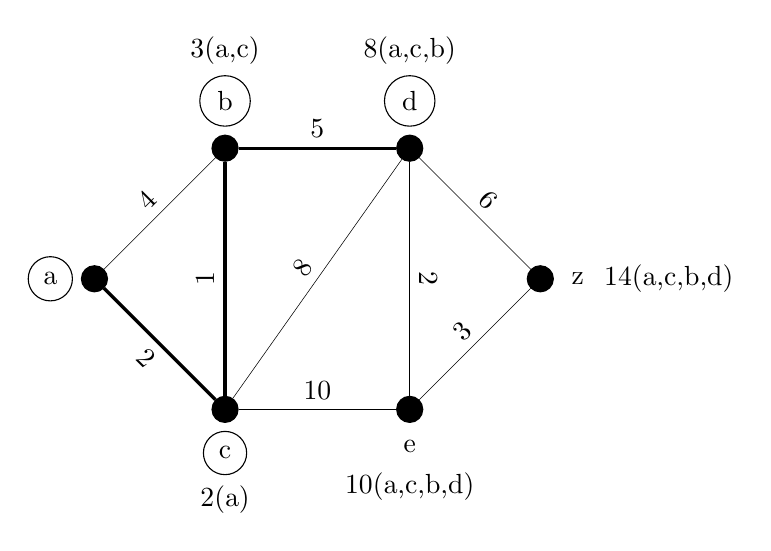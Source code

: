 \begin{tikzpicture}
    [n/.style={circle,draw},node distance=2cm,
    dot/.style={circle,draw,fill=black,minimum size=1pt}]
    \node[dot] (a){};
    \node[n,node distance=1mm] (texta)[left=of a]{a};
    % \node[node distance=.1mm] (textaa)[left=of texta]{0};
    \node[dot](b)[above right=of a]{};
    \node[n,node distance=1mm] (textb)[above=of b]{b};
    \node[node distance=.1mm] (textbb)[above=of textb]{3(a,c)};
    \node[dot](c)[below right=of a]{};
    \node[n,node distance=1mm] (textc)[below=of c]{c};
    \node[node distance=.1mm] (textcc)[below=of textc]{2(a)};
    \node[dot](d)[right=of b]{};
    \node[n,node distance=1mm] (textd)[above=of d]{d};
    \node[node distance=.1mm] (textdd)[above=of textd]{8(a,c,b)};
    \node[dot](e)[right=of c]{};
    \node[node distance=1mm] (texte)[below=of e]{e};
    \node[node distance=.1mm] (textee)[below=of texte]{10(a,c,b,d)};
    \node[dot](z)[above right=of e]{};
    \node[node distance=1mm] (textz)[right=of z]{z};
    \node[node distance=.1mm] (textzz)[right=of textz]{14(a,c,b,d)};
    \path[-](c) edge[very thick] node[above,sloped]{1}(b)
                edge[very thick] node[below,sloped]{2}(a)
                edge[very thin] node[above,sloped]{8}(d)
                edge[very thin] node[above,sloped]{10}(e)
            (b) edge[very thin] node[above,sloped]{4}(a)
                edge[very thick] node[above,sloped]{5}(d)
            (z) edge[very thin] node[above,sloped]{6}(d)
                edge[very thin] node[above,sloped]{3}(e)
            (d) edge[very thin] node[above,sloped]{2}(e);
\end{tikzpicture}